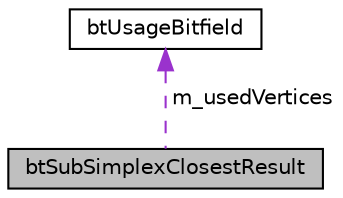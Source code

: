 digraph G
{
  edge [fontname="Helvetica",fontsize="10",labelfontname="Helvetica",labelfontsize="10"];
  node [fontname="Helvetica",fontsize="10",shape=record];
  Node1 [label="btSubSimplexClosestResult",height=0.2,width=0.4,color="black", fillcolor="grey75", style="filled" fontcolor="black"];
  Node2 -> Node1 [dir="back",color="darkorchid3",fontsize="10",style="dashed",label=" m_usedVertices" ,fontname="Helvetica"];
  Node2 [label="btUsageBitfield",height=0.2,width=0.4,color="black", fillcolor="white", style="filled",URL="$structbtUsageBitfield.html"];
}
